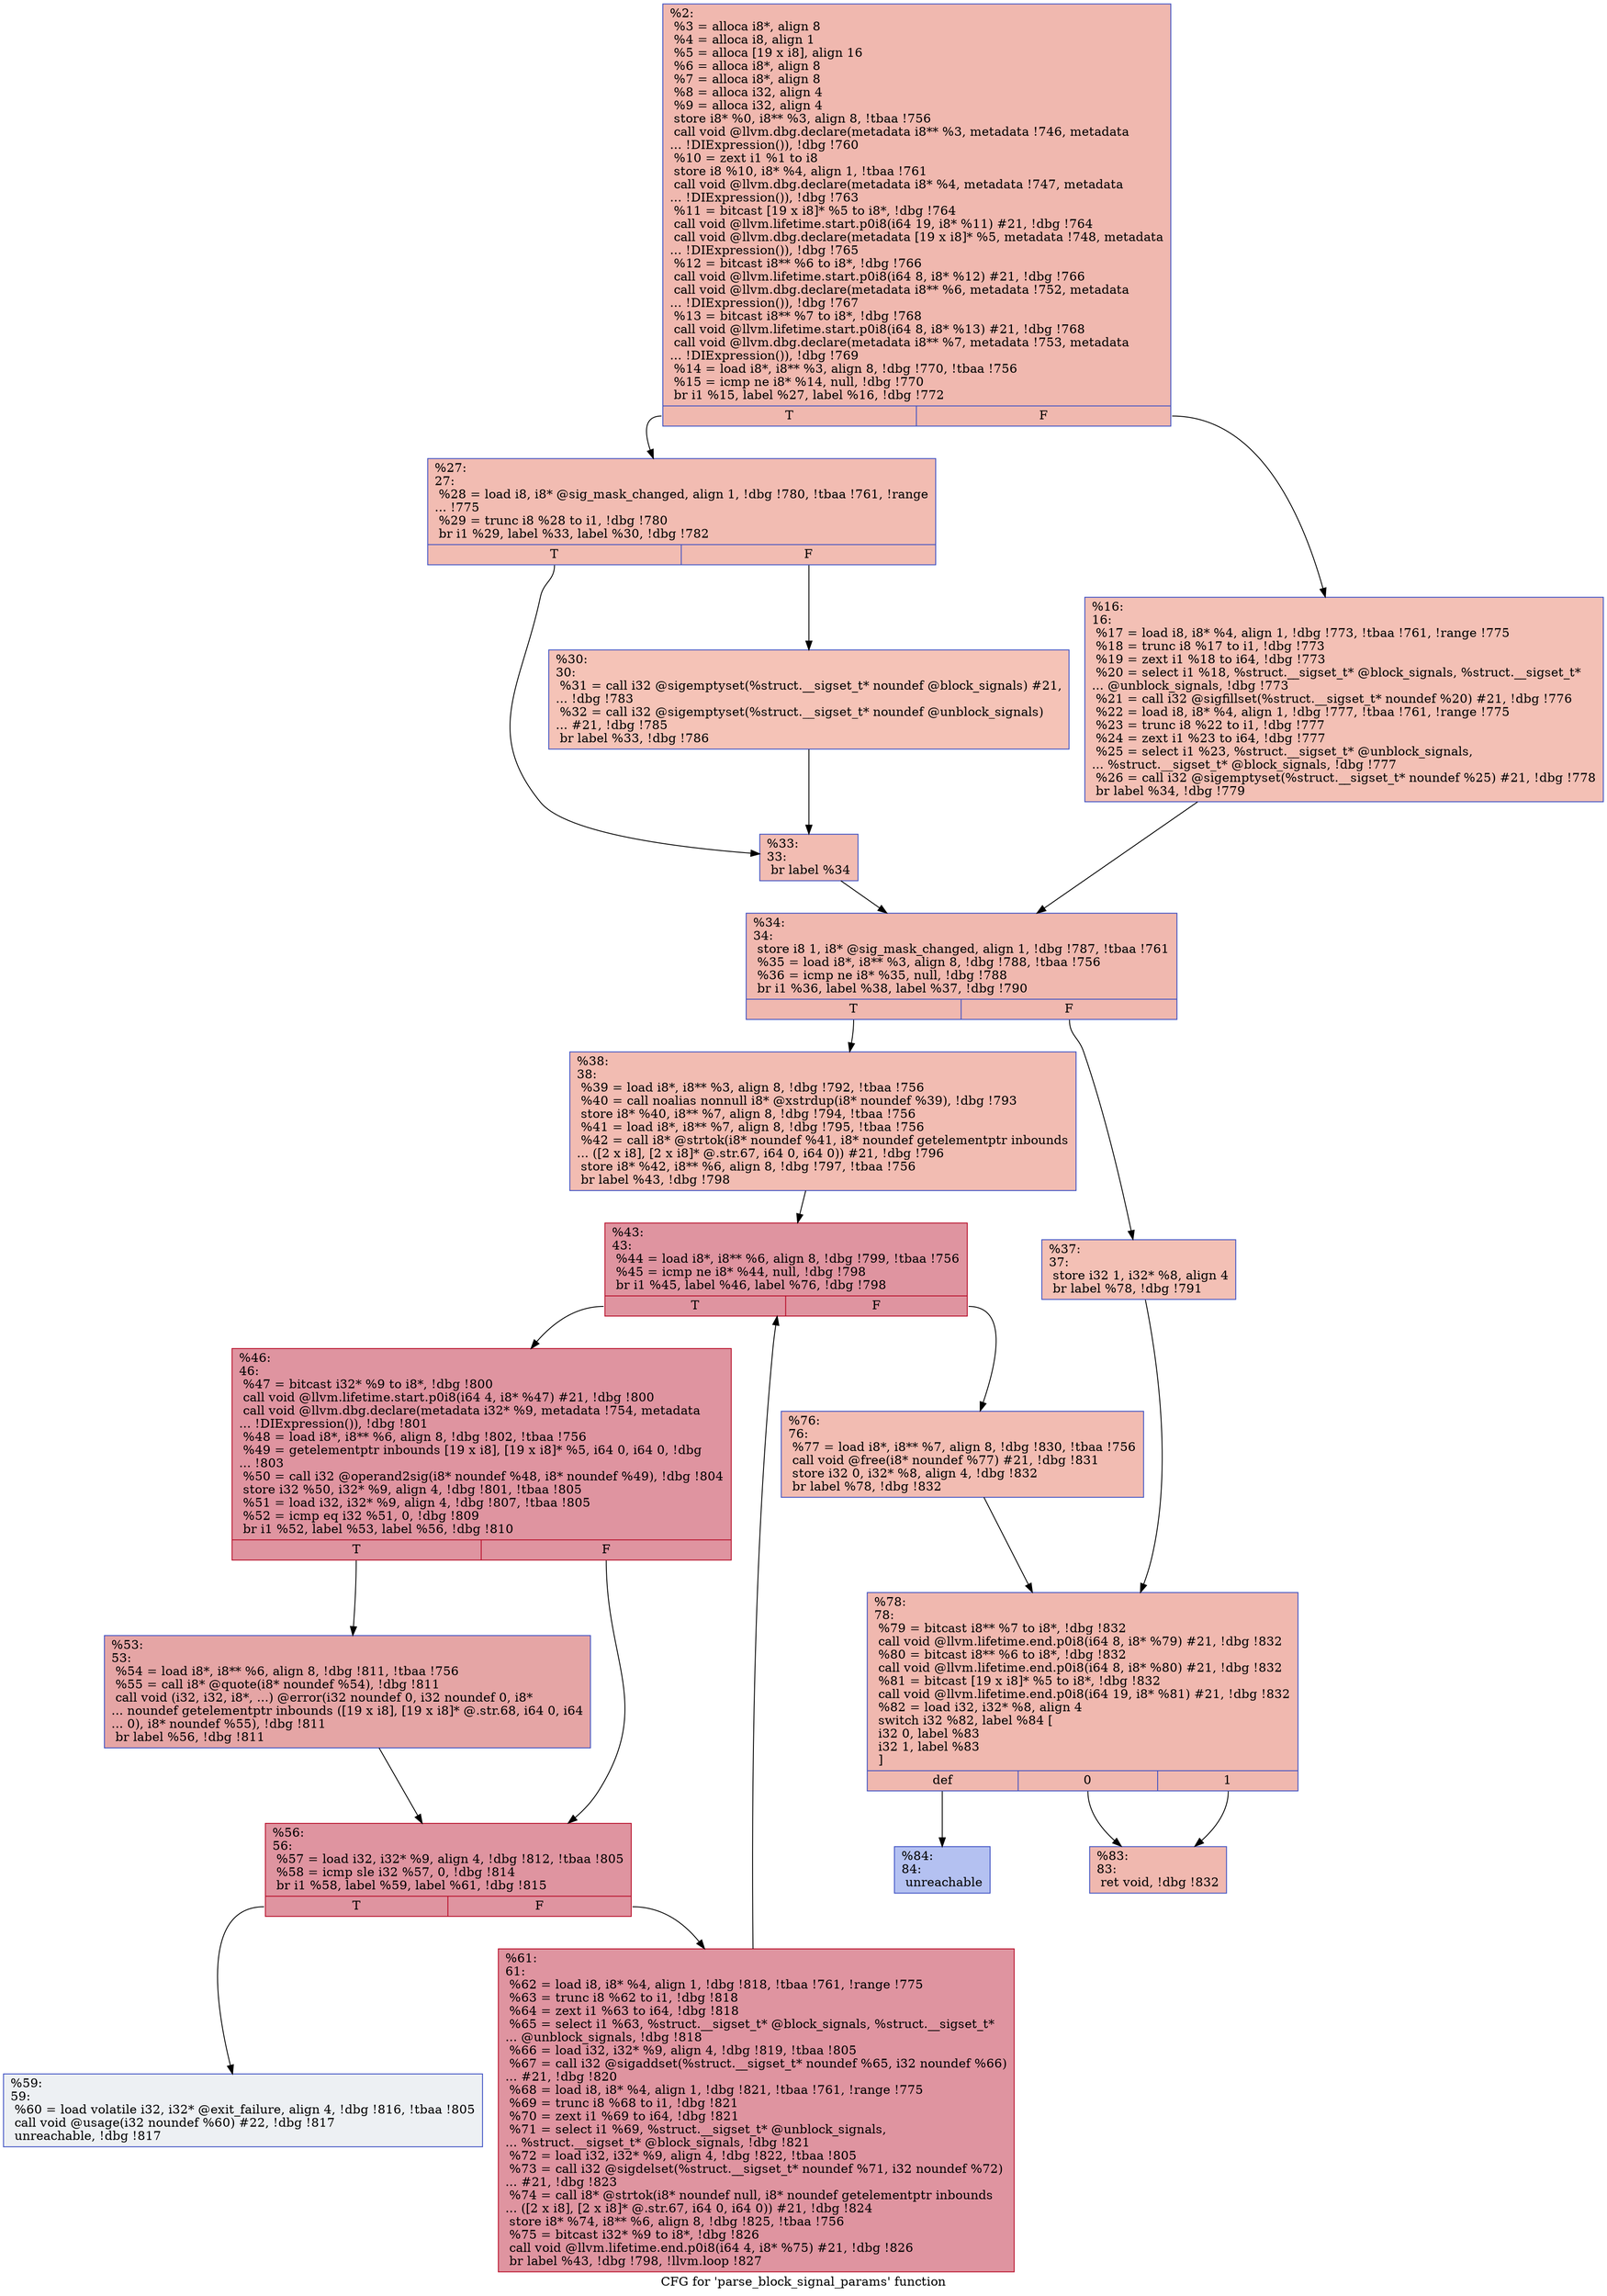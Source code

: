 digraph "CFG for 'parse_block_signal_params' function" {
	label="CFG for 'parse_block_signal_params' function";

	Node0x8f6190 [shape=record,color="#3d50c3ff", style=filled, fillcolor="#dc5d4a70",label="{%2:\l  %3 = alloca i8*, align 8\l  %4 = alloca i8, align 1\l  %5 = alloca [19 x i8], align 16\l  %6 = alloca i8*, align 8\l  %7 = alloca i8*, align 8\l  %8 = alloca i32, align 4\l  %9 = alloca i32, align 4\l  store i8* %0, i8** %3, align 8, !tbaa !756\l  call void @llvm.dbg.declare(metadata i8** %3, metadata !746, metadata\l... !DIExpression()), !dbg !760\l  %10 = zext i1 %1 to i8\l  store i8 %10, i8* %4, align 1, !tbaa !761\l  call void @llvm.dbg.declare(metadata i8* %4, metadata !747, metadata\l... !DIExpression()), !dbg !763\l  %11 = bitcast [19 x i8]* %5 to i8*, !dbg !764\l  call void @llvm.lifetime.start.p0i8(i64 19, i8* %11) #21, !dbg !764\l  call void @llvm.dbg.declare(metadata [19 x i8]* %5, metadata !748, metadata\l... !DIExpression()), !dbg !765\l  %12 = bitcast i8** %6 to i8*, !dbg !766\l  call void @llvm.lifetime.start.p0i8(i64 8, i8* %12) #21, !dbg !766\l  call void @llvm.dbg.declare(metadata i8** %6, metadata !752, metadata\l... !DIExpression()), !dbg !767\l  %13 = bitcast i8** %7 to i8*, !dbg !768\l  call void @llvm.lifetime.start.p0i8(i64 8, i8* %13) #21, !dbg !768\l  call void @llvm.dbg.declare(metadata i8** %7, metadata !753, metadata\l... !DIExpression()), !dbg !769\l  %14 = load i8*, i8** %3, align 8, !dbg !770, !tbaa !756\l  %15 = icmp ne i8* %14, null, !dbg !770\l  br i1 %15, label %27, label %16, !dbg !772\l|{<s0>T|<s1>F}}"];
	Node0x8f6190:s0 -> Node0x8f6350;
	Node0x8f6190:s1 -> Node0x8f6300;
	Node0x8f6300 [shape=record,color="#3d50c3ff", style=filled, fillcolor="#e5705870",label="{%16:\l16:                                               \l  %17 = load i8, i8* %4, align 1, !dbg !773, !tbaa !761, !range !775\l  %18 = trunc i8 %17 to i1, !dbg !773\l  %19 = zext i1 %18 to i64, !dbg !773\l  %20 = select i1 %18, %struct.__sigset_t* @block_signals, %struct.__sigset_t*\l... @unblock_signals, !dbg !773\l  %21 = call i32 @sigfillset(%struct.__sigset_t* noundef %20) #21, !dbg !776\l  %22 = load i8, i8* %4, align 1, !dbg !777, !tbaa !761, !range !775\l  %23 = trunc i8 %22 to i1, !dbg !777\l  %24 = zext i1 %23 to i64, !dbg !777\l  %25 = select i1 %23, %struct.__sigset_t* @unblock_signals,\l... %struct.__sigset_t* @block_signals, !dbg !777\l  %26 = call i32 @sigemptyset(%struct.__sigset_t* noundef %25) #21, !dbg !778\l  br label %34, !dbg !779\l}"];
	Node0x8f6300 -> Node0x8f6440;
	Node0x8f6350 [shape=record,color="#3d50c3ff", style=filled, fillcolor="#e1675170",label="{%27:\l27:                                               \l  %28 = load i8, i8* @sig_mask_changed, align 1, !dbg !780, !tbaa !761, !range\l... !775\l  %29 = trunc i8 %28 to i1, !dbg !780\l  br i1 %29, label %33, label %30, !dbg !782\l|{<s0>T|<s1>F}}"];
	Node0x8f6350:s0 -> Node0x8f63f0;
	Node0x8f6350:s1 -> Node0x8f63a0;
	Node0x8f63a0 [shape=record,color="#3d50c3ff", style=filled, fillcolor="#e8765c70",label="{%30:\l30:                                               \l  %31 = call i32 @sigemptyset(%struct.__sigset_t* noundef @block_signals) #21,\l... !dbg !783\l  %32 = call i32 @sigemptyset(%struct.__sigset_t* noundef @unblock_signals)\l... #21, !dbg !785\l  br label %33, !dbg !786\l}"];
	Node0x8f63a0 -> Node0x8f63f0;
	Node0x8f63f0 [shape=record,color="#3d50c3ff", style=filled, fillcolor="#e1675170",label="{%33:\l33:                                               \l  br label %34\l}"];
	Node0x8f63f0 -> Node0x8f6440;
	Node0x8f6440 [shape=record,color="#3d50c3ff", style=filled, fillcolor="#dc5d4a70",label="{%34:\l34:                                               \l  store i8 1, i8* @sig_mask_changed, align 1, !dbg !787, !tbaa !761\l  %35 = load i8*, i8** %3, align 8, !dbg !788, !tbaa !756\l  %36 = icmp ne i8* %35, null, !dbg !788\l  br i1 %36, label %38, label %37, !dbg !790\l|{<s0>T|<s1>F}}"];
	Node0x8f6440:s0 -> Node0x8f64e0;
	Node0x8f6440:s1 -> Node0x8f6490;
	Node0x8f6490 [shape=record,color="#3d50c3ff", style=filled, fillcolor="#e5705870",label="{%37:\l37:                                               \l  store i32 1, i32* %8, align 4\l  br label %78, !dbg !791\l}"];
	Node0x8f6490 -> Node0x8f6760;
	Node0x8f64e0 [shape=record,color="#3d50c3ff", style=filled, fillcolor="#e1675170",label="{%38:\l38:                                               \l  %39 = load i8*, i8** %3, align 8, !dbg !792, !tbaa !756\l  %40 = call noalias nonnull i8* @xstrdup(i8* noundef %39), !dbg !793\l  store i8* %40, i8** %7, align 8, !dbg !794, !tbaa !756\l  %41 = load i8*, i8** %7, align 8, !dbg !795, !tbaa !756\l  %42 = call i8* @strtok(i8* noundef %41, i8* noundef getelementptr inbounds\l... ([2 x i8], [2 x i8]* @.str.67, i64 0, i64 0)) #21, !dbg !796\l  store i8* %42, i8** %6, align 8, !dbg !797, !tbaa !756\l  br label %43, !dbg !798\l}"];
	Node0x8f64e0 -> Node0x8f6530;
	Node0x8f6530 [shape=record,color="#b70d28ff", style=filled, fillcolor="#b70d2870",label="{%43:\l43:                                               \l  %44 = load i8*, i8** %6, align 8, !dbg !799, !tbaa !756\l  %45 = icmp ne i8* %44, null, !dbg !798\l  br i1 %45, label %46, label %76, !dbg !798\l|{<s0>T|<s1>F}}"];
	Node0x8f6530:s0 -> Node0x8f6580;
	Node0x8f6530:s1 -> Node0x8f6710;
	Node0x8f6580 [shape=record,color="#b70d28ff", style=filled, fillcolor="#b70d2870",label="{%46:\l46:                                               \l  %47 = bitcast i32* %9 to i8*, !dbg !800\l  call void @llvm.lifetime.start.p0i8(i64 4, i8* %47) #21, !dbg !800\l  call void @llvm.dbg.declare(metadata i32* %9, metadata !754, metadata\l... !DIExpression()), !dbg !801\l  %48 = load i8*, i8** %6, align 8, !dbg !802, !tbaa !756\l  %49 = getelementptr inbounds [19 x i8], [19 x i8]* %5, i64 0, i64 0, !dbg\l... !803\l  %50 = call i32 @operand2sig(i8* noundef %48, i8* noundef %49), !dbg !804\l  store i32 %50, i32* %9, align 4, !dbg !801, !tbaa !805\l  %51 = load i32, i32* %9, align 4, !dbg !807, !tbaa !805\l  %52 = icmp eq i32 %51, 0, !dbg !809\l  br i1 %52, label %53, label %56, !dbg !810\l|{<s0>T|<s1>F}}"];
	Node0x8f6580:s0 -> Node0x8f65d0;
	Node0x8f6580:s1 -> Node0x8f6620;
	Node0x8f65d0 [shape=record,color="#3d50c3ff", style=filled, fillcolor="#c5333470",label="{%53:\l53:                                               \l  %54 = load i8*, i8** %6, align 8, !dbg !811, !tbaa !756\l  %55 = call i8* @quote(i8* noundef %54), !dbg !811\l  call void (i32, i32, i8*, ...) @error(i32 noundef 0, i32 noundef 0, i8*\l... noundef getelementptr inbounds ([19 x i8], [19 x i8]* @.str.68, i64 0, i64\l... 0), i8* noundef %55), !dbg !811\l  br label %56, !dbg !811\l}"];
	Node0x8f65d0 -> Node0x8f6620;
	Node0x8f6620 [shape=record,color="#b70d28ff", style=filled, fillcolor="#b70d2870",label="{%56:\l56:                                               \l  %57 = load i32, i32* %9, align 4, !dbg !812, !tbaa !805\l  %58 = icmp sle i32 %57, 0, !dbg !814\l  br i1 %58, label %59, label %61, !dbg !815\l|{<s0>T|<s1>F}}"];
	Node0x8f6620:s0 -> Node0x8f6670;
	Node0x8f6620:s1 -> Node0x8f66c0;
	Node0x8f6670 [shape=record,color="#3d50c3ff", style=filled, fillcolor="#d6dce470",label="{%59:\l59:                                               \l  %60 = load volatile i32, i32* @exit_failure, align 4, !dbg !816, !tbaa !805\l  call void @usage(i32 noundef %60) #22, !dbg !817\l  unreachable, !dbg !817\l}"];
	Node0x8f66c0 [shape=record,color="#b70d28ff", style=filled, fillcolor="#b70d2870",label="{%61:\l61:                                               \l  %62 = load i8, i8* %4, align 1, !dbg !818, !tbaa !761, !range !775\l  %63 = trunc i8 %62 to i1, !dbg !818\l  %64 = zext i1 %63 to i64, !dbg !818\l  %65 = select i1 %63, %struct.__sigset_t* @block_signals, %struct.__sigset_t*\l... @unblock_signals, !dbg !818\l  %66 = load i32, i32* %9, align 4, !dbg !819, !tbaa !805\l  %67 = call i32 @sigaddset(%struct.__sigset_t* noundef %65, i32 noundef %66)\l... #21, !dbg !820\l  %68 = load i8, i8* %4, align 1, !dbg !821, !tbaa !761, !range !775\l  %69 = trunc i8 %68 to i1, !dbg !821\l  %70 = zext i1 %69 to i64, !dbg !821\l  %71 = select i1 %69, %struct.__sigset_t* @unblock_signals,\l... %struct.__sigset_t* @block_signals, !dbg !821\l  %72 = load i32, i32* %9, align 4, !dbg !822, !tbaa !805\l  %73 = call i32 @sigdelset(%struct.__sigset_t* noundef %71, i32 noundef %72)\l... #21, !dbg !823\l  %74 = call i8* @strtok(i8* noundef null, i8* noundef getelementptr inbounds\l... ([2 x i8], [2 x i8]* @.str.67, i64 0, i64 0)) #21, !dbg !824\l  store i8* %74, i8** %6, align 8, !dbg !825, !tbaa !756\l  %75 = bitcast i32* %9 to i8*, !dbg !826\l  call void @llvm.lifetime.end.p0i8(i64 4, i8* %75) #21, !dbg !826\l  br label %43, !dbg !798, !llvm.loop !827\l}"];
	Node0x8f66c0 -> Node0x8f6530;
	Node0x8f6710 [shape=record,color="#3d50c3ff", style=filled, fillcolor="#e1675170",label="{%76:\l76:                                               \l  %77 = load i8*, i8** %7, align 8, !dbg !830, !tbaa !756\l  call void @free(i8* noundef %77) #21, !dbg !831\l  store i32 0, i32* %8, align 4, !dbg !832\l  br label %78, !dbg !832\l}"];
	Node0x8f6710 -> Node0x8f6760;
	Node0x8f6760 [shape=record,color="#3d50c3ff", style=filled, fillcolor="#dc5d4a70",label="{%78:\l78:                                               \l  %79 = bitcast i8** %7 to i8*, !dbg !832\l  call void @llvm.lifetime.end.p0i8(i64 8, i8* %79) #21, !dbg !832\l  %80 = bitcast i8** %6 to i8*, !dbg !832\l  call void @llvm.lifetime.end.p0i8(i64 8, i8* %80) #21, !dbg !832\l  %81 = bitcast [19 x i8]* %5 to i8*, !dbg !832\l  call void @llvm.lifetime.end.p0i8(i64 19, i8* %81) #21, !dbg !832\l  %82 = load i32, i32* %8, align 4\l  switch i32 %82, label %84 [\l    i32 0, label %83\l    i32 1, label %83\l  ]\l|{<s0>def|<s1>0|<s2>1}}"];
	Node0x8f6760:s0 -> Node0x8f6800;
	Node0x8f6760:s1 -> Node0x8f67b0;
	Node0x8f6760:s2 -> Node0x8f67b0;
	Node0x8f67b0 [shape=record,color="#3d50c3ff", style=filled, fillcolor="#dc5d4a70",label="{%83:\l83:                                               \l  ret void, !dbg !832\l}"];
	Node0x8f6800 [shape=record,color="#3d50c3ff", style=filled, fillcolor="#5572df70",label="{%84:\l84:                                               \l  unreachable\l}"];
}
